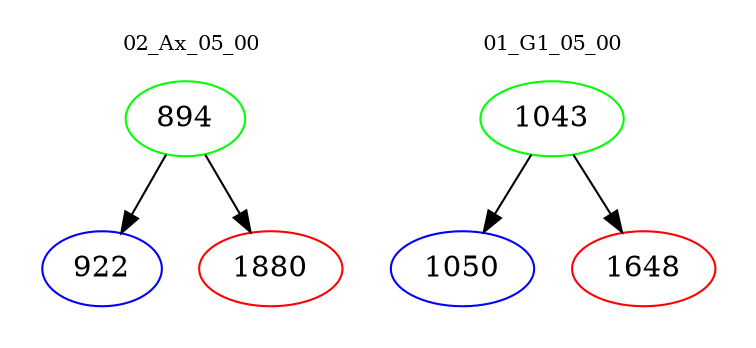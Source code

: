 digraph{
subgraph cluster_0 {
color = white
label = "02_Ax_05_00";
fontsize=10;
T0_894 [label="894", color="green"]
T0_894 -> T0_922 [color="black"]
T0_922 [label="922", color="blue"]
T0_894 -> T0_1880 [color="black"]
T0_1880 [label="1880", color="red"]
}
subgraph cluster_1 {
color = white
label = "01_G1_05_00";
fontsize=10;
T1_1043 [label="1043", color="green"]
T1_1043 -> T1_1050 [color="black"]
T1_1050 [label="1050", color="blue"]
T1_1043 -> T1_1648 [color="black"]
T1_1648 [label="1648", color="red"]
}
}
